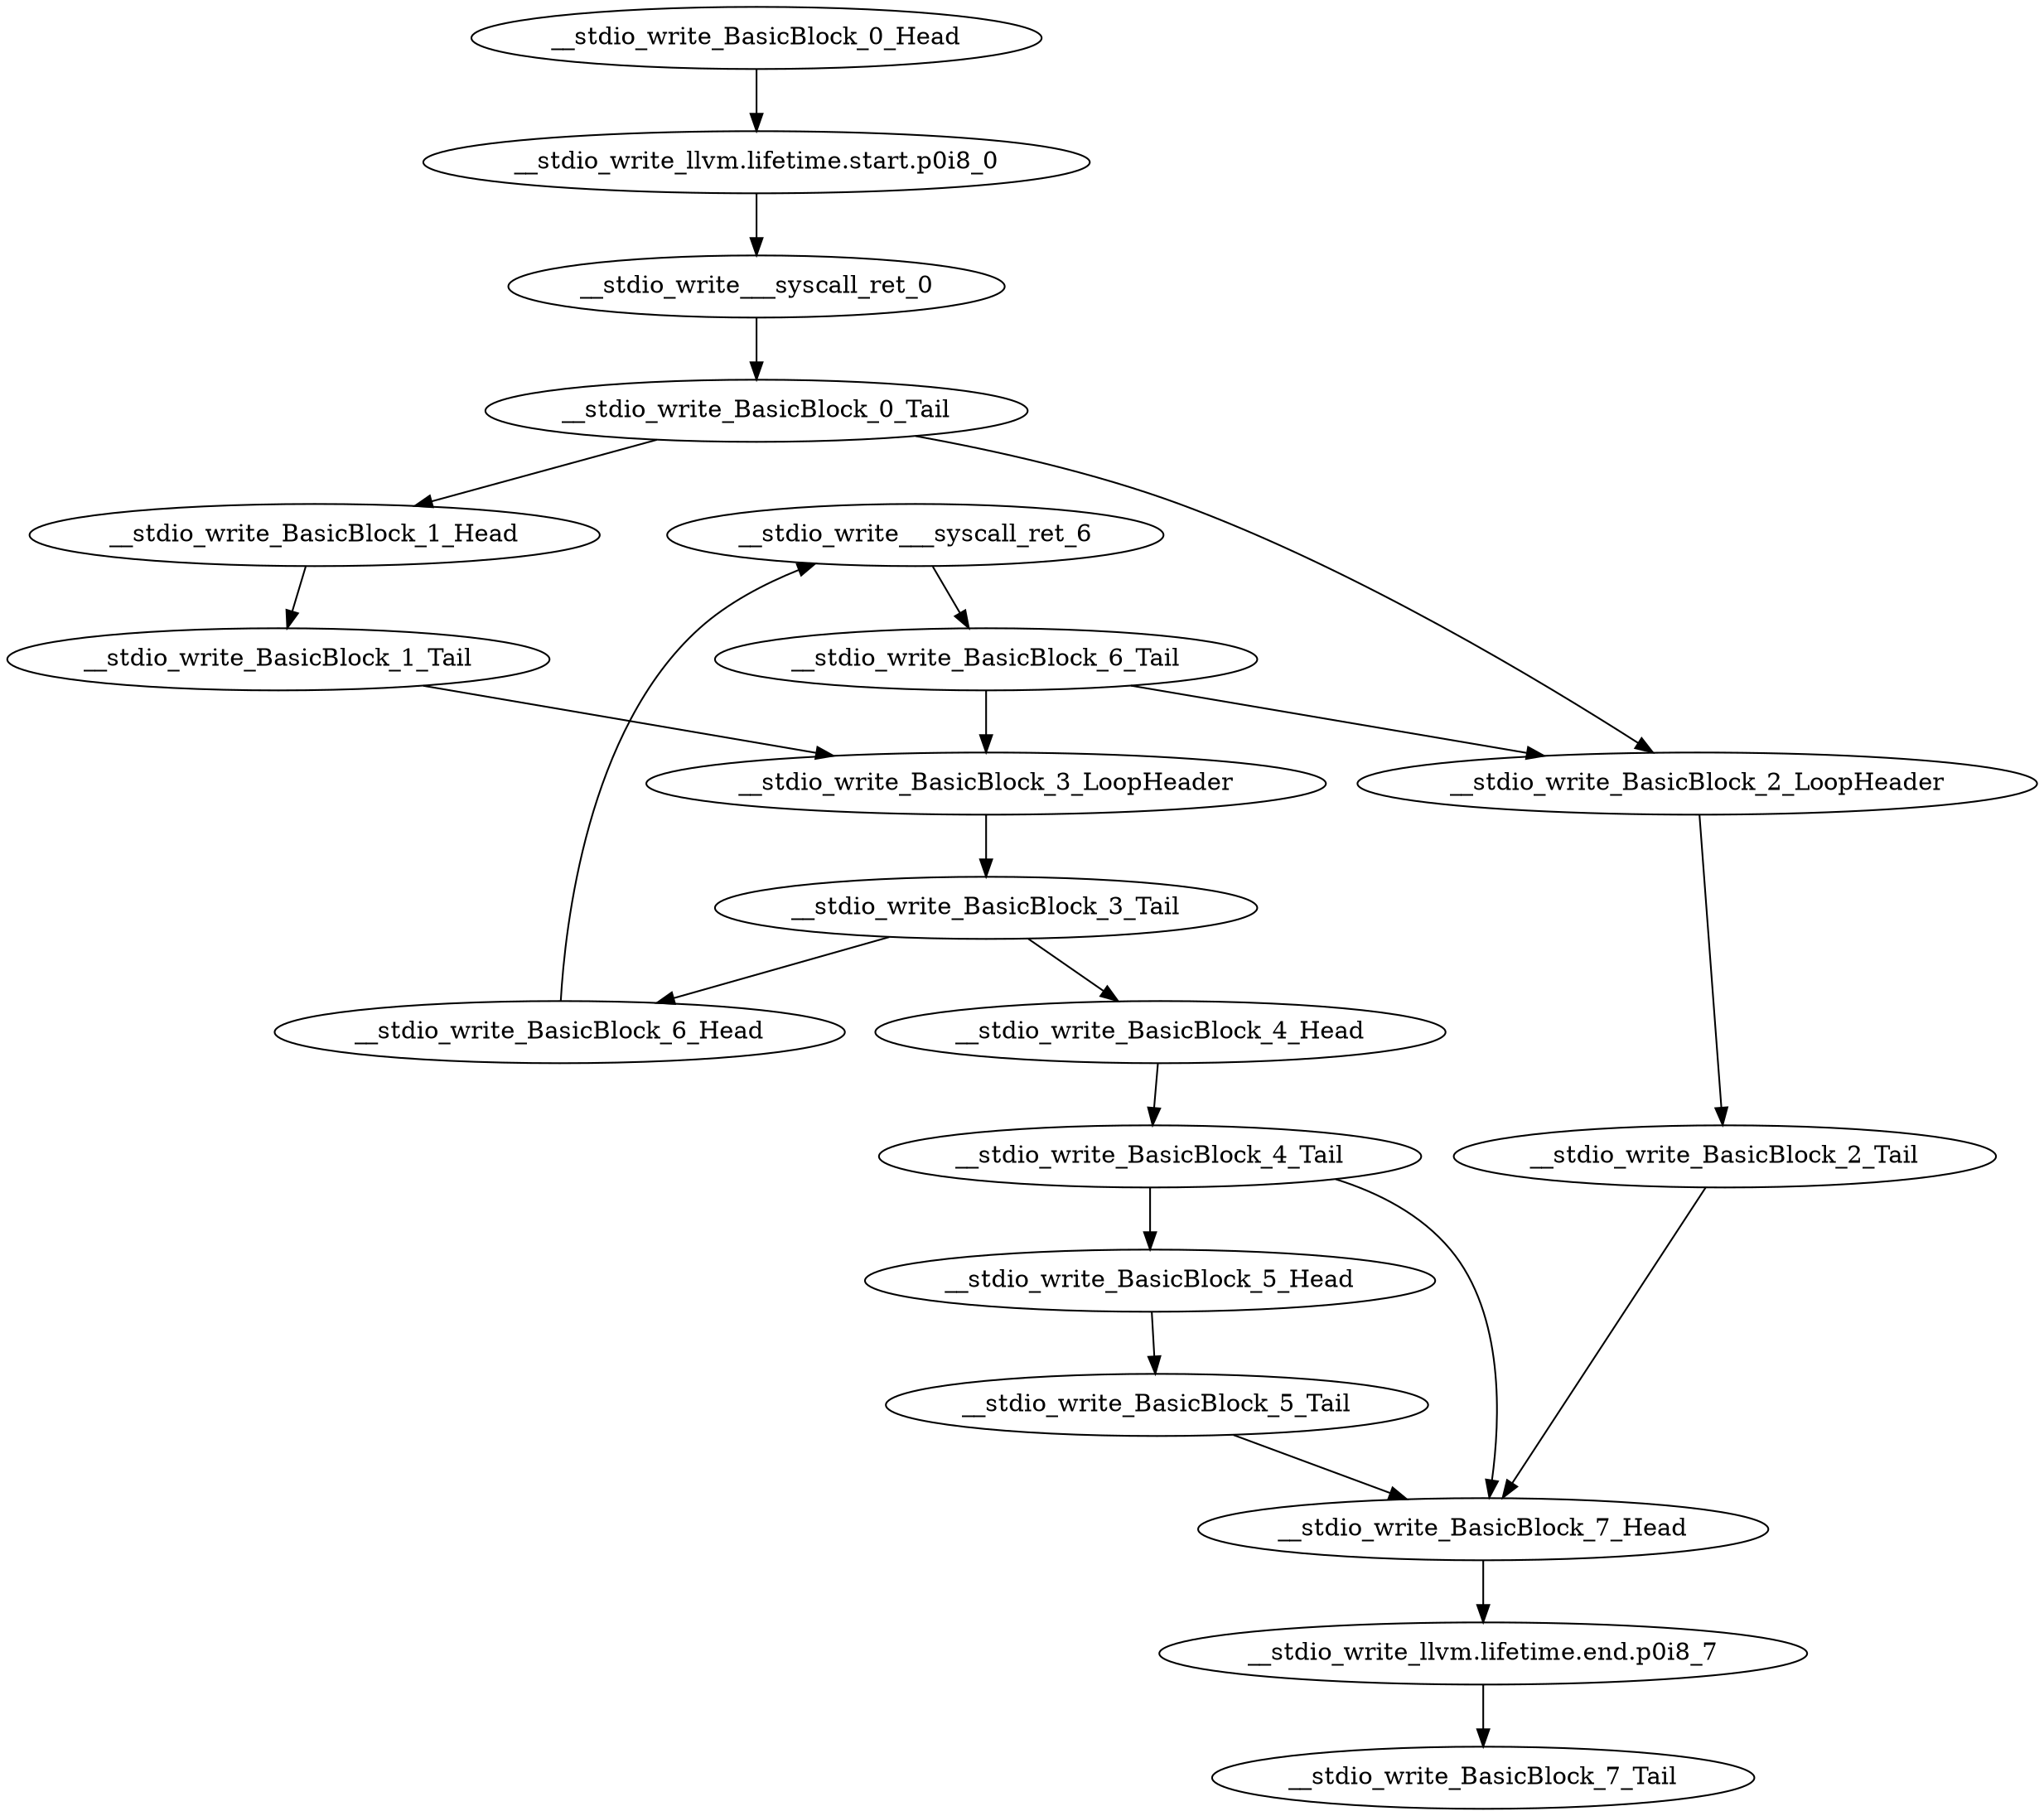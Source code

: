 digraph G {
    "__stdio_write___syscall_ret_6" -> "__stdio_write_BasicBlock_6_Tail"
    "__stdio_write_BasicBlock_3_LoopHeader" -> "__stdio_write_BasicBlock_3_Tail"
    "__stdio_write_BasicBlock_2_Tail" -> "__stdio_write_BasicBlock_7_Head"
    "__stdio_write_BasicBlock_6_Head" -> "__stdio_write___syscall_ret_6"
    "__stdio_write_BasicBlock_5_Head" -> "__stdio_write_BasicBlock_5_Tail"
    "__stdio_write_BasicBlock_6_Tail" -> "__stdio_write_BasicBlock_3_LoopHeader"
    "__stdio_write_BasicBlock_6_Tail" -> "__stdio_write_BasicBlock_2_LoopHeader"
    "__stdio_write_BasicBlock_5_Tail" -> "__stdio_write_BasicBlock_7_Head"
    "__stdio_write_BasicBlock_4_Tail" -> "__stdio_write_BasicBlock_5_Head"
    "__stdio_write_BasicBlock_4_Tail" -> "__stdio_write_BasicBlock_7_Head"
    "__stdio_write_llvm.lifetime.end.p0i8_7" -> "__stdio_write_BasicBlock_7_Tail"
    "__stdio_write_BasicBlock_1_Head" -> "__stdio_write_BasicBlock_1_Tail"
    "__stdio_write_BasicBlock_7_Head" -> "__stdio_write_llvm.lifetime.end.p0i8_7"
    "__stdio_write_BasicBlock_1_Tail" -> "__stdio_write_BasicBlock_3_LoopHeader"
    "__stdio_write_BasicBlock_0_Tail" -> "__stdio_write_BasicBlock_1_Head"
    "__stdio_write_BasicBlock_0_Tail" -> "__stdio_write_BasicBlock_2_LoopHeader"
    "__stdio_write_BasicBlock_2_LoopHeader" -> "__stdio_write_BasicBlock_2_Tail"
    "__stdio_write_BasicBlock_0_Head" -> "__stdio_write_llvm.lifetime.start.p0i8_0"
    "__stdio_write_llvm.lifetime.start.p0i8_0" -> "__stdio_write___syscall_ret_0"
    "__stdio_write_BasicBlock_4_Head" -> "__stdio_write_BasicBlock_4_Tail"
    "__stdio_write___syscall_ret_0" -> "__stdio_write_BasicBlock_0_Tail"
    "__stdio_write_BasicBlock_3_Tail" -> "__stdio_write_BasicBlock_6_Head"
    "__stdio_write_BasicBlock_3_Tail" -> "__stdio_write_BasicBlock_4_Head"
}
